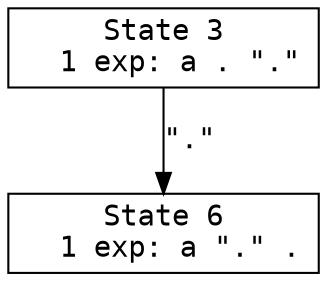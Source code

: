 digraph "shift.y"
{
  node [fontname=courier shape=box]
  edge [fontname=courier]

  3 [label="State 3\n  1 exp: a . \".\"\l"]
  3 -> 6 [style=solid label="\".\""]
  6 [label="State 6\n  1 exp: a \".\" .\l"]
}
